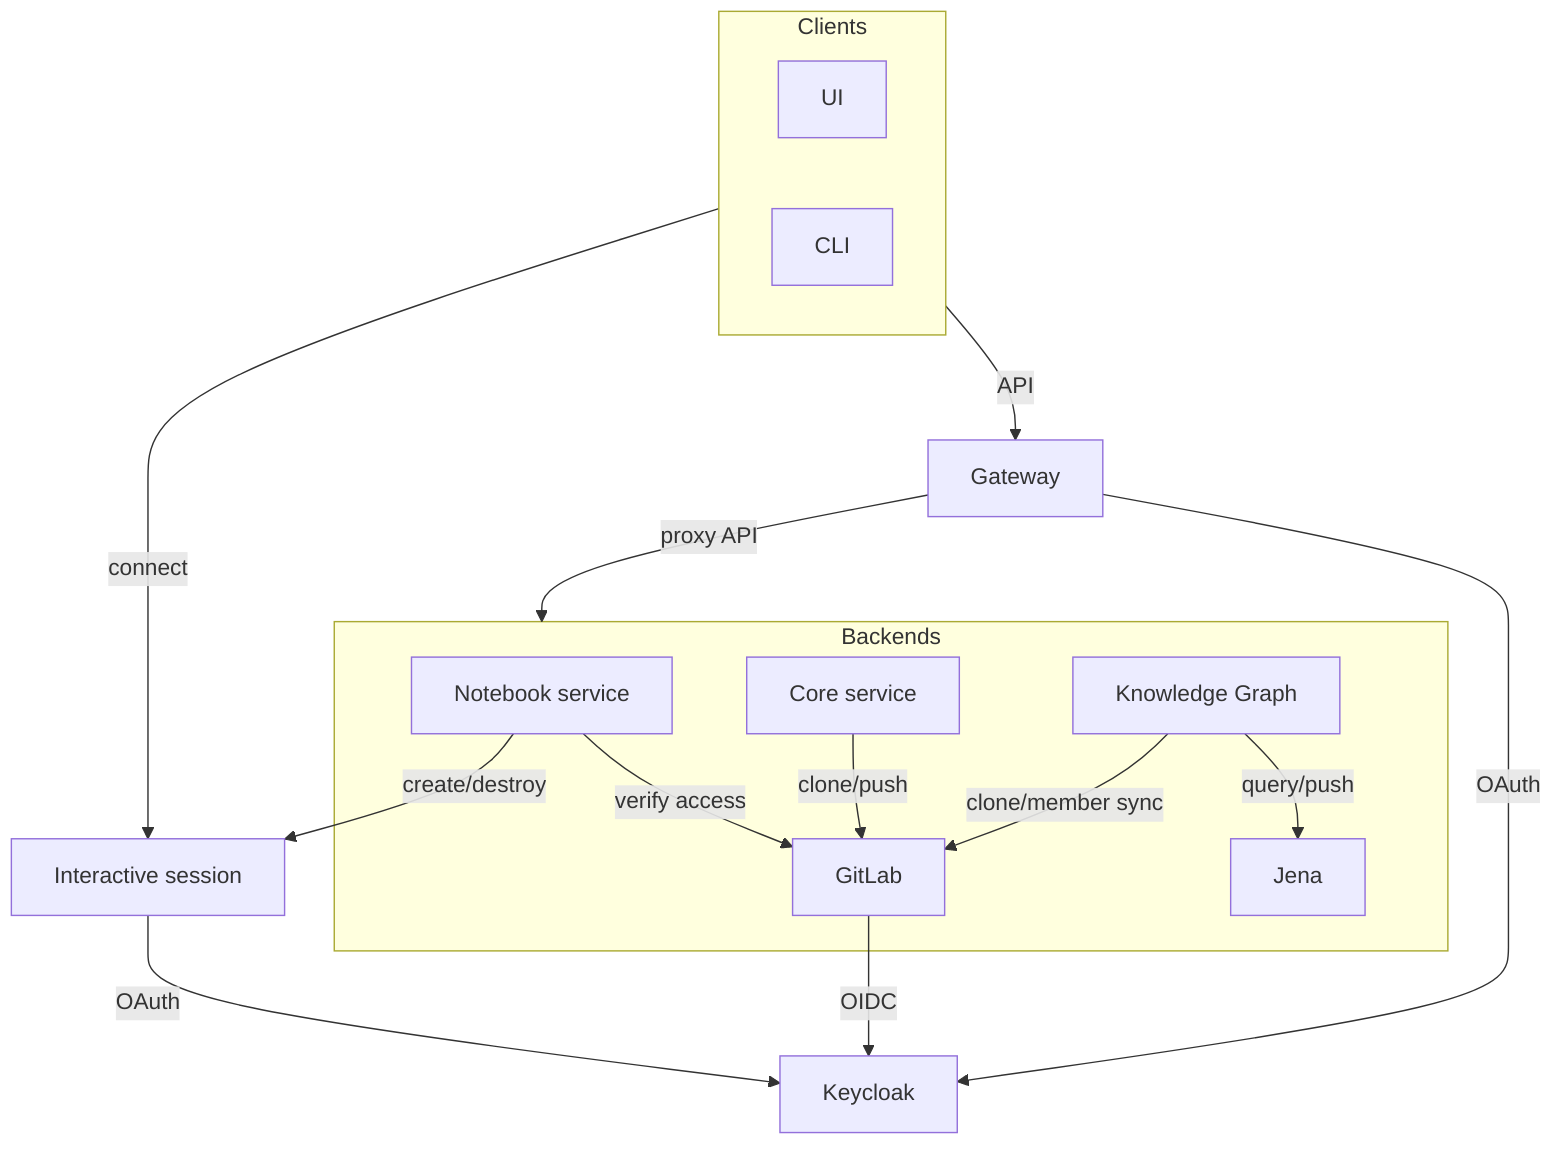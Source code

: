 flowchart TD
    ns[Notebook service]
    core[Core service]
    kg[Knowledge Graph]
    session[Interactive session]

    Clients --> |API| Gateway

    subgraph Clients
    UI
    CLI
    end

    subgraph Backends
    ns
    core
    kg
    GitLab
    Jena
    end

    Gateway --> |proxy API| Backends
    GitLab --> |OIDC| Keycloak

    Gateway & session --> |OAuth| Keycloak


    Clients --> |connect| session

    ns --> |verify access| GitLab
    ns --> |create/destroy| session

    core --> |clone/push| GitLab

    kg --> |query/push| Jena
    kg --> |clone/member sync| GitLab

    click ns "../services/notebooks-service.html"